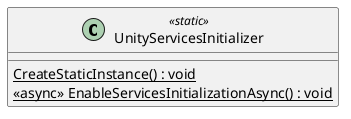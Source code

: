 @startuml
class UnityServicesInitializer <<static>> {
    {static} CreateStaticInstance() : void
    {static} <<async>> EnableServicesInitializationAsync() : void
}
@enduml
